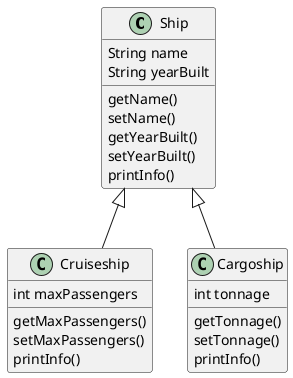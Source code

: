 @startuml
'https://plantuml.com/class-diagram

class Ship {
String name
String yearBuilt
getName()
setName()
getYearBuilt()
setYearBuilt()
printInfo()
}

class Cruiseship{
int maxPassengers
getMaxPassengers()
setMaxPassengers()
printInfo()
}

class Cargoship{
int tonnage
getTonnage()
setTonnage()
printInfo()
}
Ship <|-- Cruiseship
Ship <|-- Cargoship

@enduml
